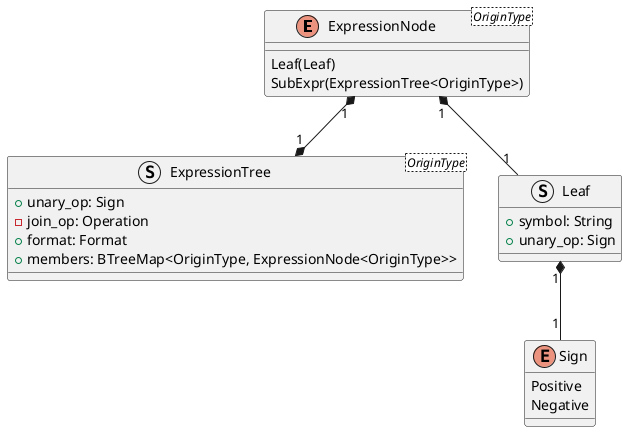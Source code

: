 @startuml exprtree

enum ExpressionNode<OriginType> {
 Leaf(Leaf)
 SubExpr(ExpressionTree<OriginType>)
}

struct ExpressionTree<OriginType> {
 + unary_op: Sign
 - join_op: Operation
 + format: Format
 + members: BTreeMap<OriginType, ExpressionNode<OriginType>>
}

struct Leaf {
 + symbol: String
 + unary_op: Sign
}

enum Sign {
 Positive
 Negative
}

ExpressionNode "1" *--* "1" ExpressionTree
ExpressionNode "1" *-- "1" Leaf
Leaf "1" *-- "1" Sign

@enduml